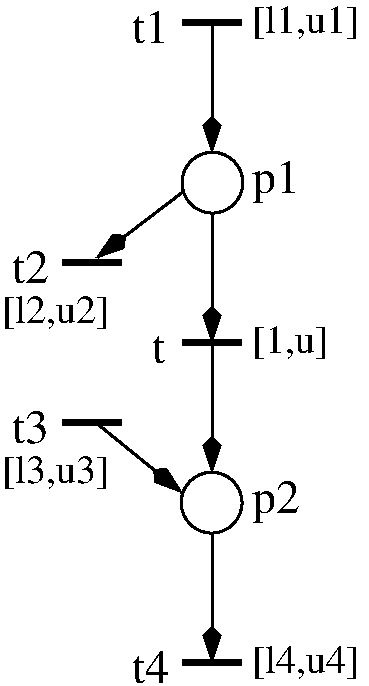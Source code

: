 #FIG 3.2  Produced by xfig version 3.2.5
Landscape
Center
Inches
Letter  
100.00
Single
-2
1200 2
1 4 0 2 0 7 50 0 -1 0.000 1 0.0000 4503 3600 228 228 4275 3600 4731 3600
1 4 0 2 0 7 50 0 -1 0.000 1 0.0000 4497 6000 228 228 4269 6000 4725 6000
2 1 0 4 0 7 50 0 -1 0.000 0 0 -1 0 0 2
	 4275 2400 4725 2400
2 1 0 2 0 7 50 0 -1 0.000 0 0 -1 1 0 2
	3 1 2.00 120.00 240.00
	 4500 2400 4500 3375
2 1 0 2 0 7 50 0 -1 0.000 0 0 -1 1 0 2
	3 1 2.00 120.00 240.00
	 4500 3825 4500 4800
2 1 0 4 0 7 50 0 -1 0.000 0 0 -1 0 0 2
	 4275 4800 4725 4800
2 1 0 2 0 7 50 0 -1 0.000 0 0 -1 1 0 2
	3 1 2.00 120.00 240.00
	 4500 6225 4500 7200
2 1 0 4 0 7 50 0 -1 0.000 0 0 -1 0 0 2
	 4275 7200 4725 7200
2 1 0 4 0 7 50 0 -1 0.000 0 0 -1 0 0 2
	 3375 4200 3825 4200
2 1 0 4 0 7 50 0 -1 0.000 0 0 -1 0 0 2
	 3375 5400 3825 5400
2 1 0 2 0 7 50 0 -1 0.000 0 0 -1 1 0 2
	3 1 2.00 120.00 240.00
	 3617 5390 4275 5925
2 1 0 2 0 7 50 0 -1 0.000 0 0 -1 0 1 2
	3 1 2.00 120.00 240.00
	 3634 4164 4275 3675
2 1 0 2 0 7 50 0 -1 0.000 0 0 -1 1 0 2
	3 1 2.00 120.00 240.00
	 4500 4800 4500 5775
4 0 0 50 0 0 24 0.0000 4 270 315 3900 2550 t1\001
4 0 0 50 0 0 24 0.0000 4 270 315 3000 4350 t2\001
4 0 0 50 0 0 24 0.0000 4 270 315 3000 5550 t3\001
4 0 0 50 0 0 24 0.0000 4 270 315 3900 7350 t4\001
4 0 0 50 0 0 24 0.0000 4 240 120 4050 4950 t\001
4 0 0 50 0 0 24 0.0000 4 360 390 4800 3675 p1\001
4 0 0 50 0 0 24 0.0000 4 360 390 4800 6075 p2\001
4 0 0 50 0 0 20 0.0000 4 285 840 4800 2475 [l1,u1]\001
4 0 0 50 0 0 20 0.0000 4 285 600 4800 4875 [1,u]\001
4 0 0 50 0 0 20 0.0000 4 285 840 4800 7275 [l4,u4]\001
4 0 0 50 0 0 20 0.0000 4 285 840 2925 4650 [l2,u2]\001
4 0 0 50 0 0 20 0.0000 4 285 840 2925 5850 [l3,u3]\001
